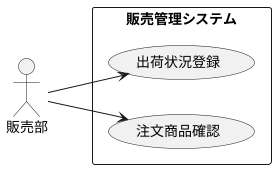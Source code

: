 @startuml
left to right direction
actor 販売部
rectangle 販売管理システム {
  販売部 --> (出荷状況登録)
  販売部 --> (注文商品確認)
}
@enduml